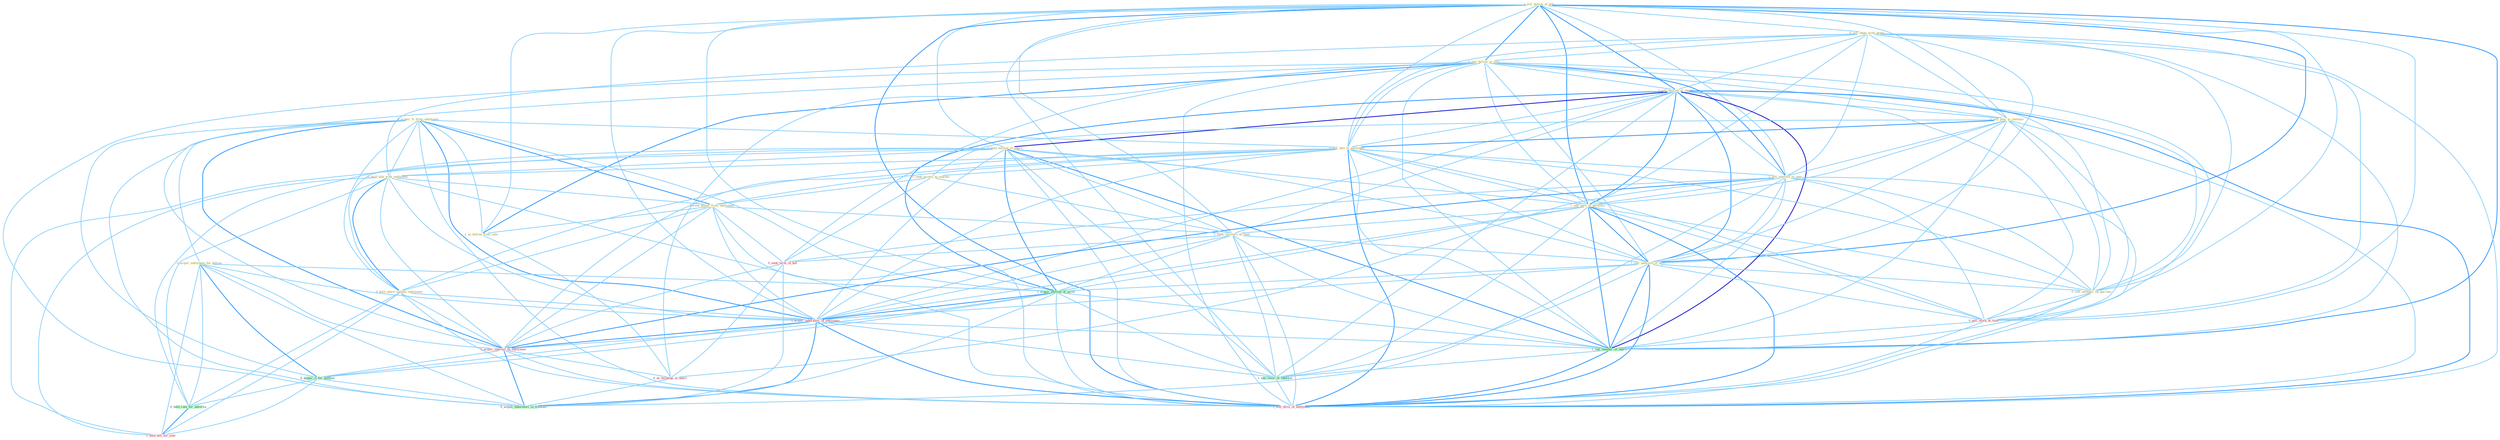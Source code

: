 Graph G{ 
    node
    [shape=polygon,style=filled,width=.5,height=.06,color="#BDFCC9",fixedsize=true,fontsize=4,
    fontcolor="#2f4f4f"];
    {node
    [color="#ffffe0", fontcolor="#8b7d6b"] "1_sell_billion_of_bill " "0_sell_them_with_gener " "0_sell_billion_in_sale " "1_sell_million_of_share " "0_acquir_%_from_entitynam " "0_sell_piec_to_investor " "1_hold_million_of_share " "0_sell_unit_to_entitynam " "0_hold_talk_with_entitynam " "1_sell_interest_in_unit " "1_seek_access_to_market " "1_sell_part_of_portfolio " "0_seek_dollar_from_entitynam " "0_hold_share_against_entitynam " "1_us_billion_from_sale " "0_acquir_entitynam_for_billion " "1_seek_recoveri_of_fund " "1_sell_network_of_offic " "0_sell_member_on_purchas "}
{node [color="#fff0f5", fontcolor="#b22222"] "1_acquir_laboratori_of_entitynam " "0_seek_term_in_bid " "1_acquir_interest_in_entitynam " "0_us_techniqu_in_heart " "0_sell_stock_at_time " "1_hold_bill_for_year " "1_sell_divis_of_entitynam "}
edge [color="#B0E2FF"];

	"1_sell_billion_of_bill " -- "0_sell_them_with_gener " [w="1", color="#87cefa" ];
	"1_sell_billion_of_bill " -- "0_sell_billion_in_sale " [w="2", color="#1e90ff" , len=0.8];
	"1_sell_billion_of_bill " -- "1_sell_million_of_share " [w="2", color="#1e90ff" , len=0.8];
	"1_sell_billion_of_bill " -- "0_sell_piec_to_investor " [w="1", color="#87cefa" ];
	"1_sell_billion_of_bill " -- "1_hold_million_of_share " [w="1", color="#87cefa" ];
	"1_sell_billion_of_bill " -- "0_sell_unit_to_entitynam " [w="1", color="#87cefa" ];
	"1_sell_billion_of_bill " -- "1_sell_interest_in_unit " [w="1", color="#87cefa" ];
	"1_sell_billion_of_bill " -- "1_sell_part_of_portfolio " [w="2", color="#1e90ff" , len=0.8];
	"1_sell_billion_of_bill " -- "1_us_billion_from_sale " [w="1", color="#87cefa" ];
	"1_sell_billion_of_bill " -- "1_seek_recoveri_of_fund " [w="1", color="#87cefa" ];
	"1_sell_billion_of_bill " -- "1_sell_network_of_offic " [w="2", color="#1e90ff" , len=0.8];
	"1_sell_billion_of_bill " -- "0_sell_member_on_purchas " [w="1", color="#87cefa" ];
	"1_sell_billion_of_bill " -- "1_acquir_million_of_asset " [w="1", color="#87cefa" ];
	"1_sell_billion_of_bill " -- "1_acquir_laboratori_of_entitynam " [w="1", color="#87cefa" ];
	"1_sell_billion_of_bill " -- "0_sell_stock_at_time " [w="1", color="#87cefa" ];
	"1_sell_billion_of_bill " -- "1_sell_number_of_share " [w="2", color="#1e90ff" , len=0.8];
	"1_sell_billion_of_bill " -- "1_see_reviv_of_interest " [w="1", color="#87cefa" ];
	"1_sell_billion_of_bill " -- "1_sell_divis_of_entitynam " [w="2", color="#1e90ff" , len=0.8];
	"0_sell_them_with_gener " -- "0_sell_billion_in_sale " [w="1", color="#87cefa" ];
	"0_sell_them_with_gener " -- "1_sell_million_of_share " [w="1", color="#87cefa" ];
	"0_sell_them_with_gener " -- "0_sell_piec_to_investor " [w="1", color="#87cefa" ];
	"0_sell_them_with_gener " -- "0_sell_unit_to_entitynam " [w="1", color="#87cefa" ];
	"0_sell_them_with_gener " -- "0_hold_talk_with_entitynam " [w="1", color="#87cefa" ];
	"0_sell_them_with_gener " -- "1_sell_interest_in_unit " [w="1", color="#87cefa" ];
	"0_sell_them_with_gener " -- "1_sell_part_of_portfolio " [w="1", color="#87cefa" ];
	"0_sell_them_with_gener " -- "1_sell_network_of_offic " [w="1", color="#87cefa" ];
	"0_sell_them_with_gener " -- "0_sell_member_on_purchas " [w="1", color="#87cefa" ];
	"0_sell_them_with_gener " -- "0_sell_stock_at_time " [w="1", color="#87cefa" ];
	"0_sell_them_with_gener " -- "1_sell_number_of_share " [w="1", color="#87cefa" ];
	"0_sell_them_with_gener " -- "1_sell_divis_of_entitynam " [w="1", color="#87cefa" ];
	"0_sell_billion_in_sale " -- "1_sell_million_of_share " [w="1", color="#87cefa" ];
	"0_sell_billion_in_sale " -- "0_sell_piec_to_investor " [w="1", color="#87cefa" ];
	"0_sell_billion_in_sale " -- "0_sell_unit_to_entitynam " [w="1", color="#87cefa" ];
	"0_sell_billion_in_sale " -- "1_sell_interest_in_unit " [w="2", color="#1e90ff" , len=0.8];
	"0_sell_billion_in_sale " -- "1_sell_part_of_portfolio " [w="1", color="#87cefa" ];
	"0_sell_billion_in_sale " -- "1_us_billion_from_sale " [w="2", color="#1e90ff" , len=0.8];
	"0_sell_billion_in_sale " -- "1_sell_network_of_offic " [w="1", color="#87cefa" ];
	"0_sell_billion_in_sale " -- "0_sell_member_on_purchas " [w="1", color="#87cefa" ];
	"0_sell_billion_in_sale " -- "0_seek_term_in_bid " [w="1", color="#87cefa" ];
	"0_sell_billion_in_sale " -- "1_acquir_interest_in_entitynam " [w="1", color="#87cefa" ];
	"0_sell_billion_in_sale " -- "0_us_techniqu_in_heart " [w="1", color="#87cefa" ];
	"0_sell_billion_in_sale " -- "0_acquir_laboratori_in_transact " [w="1", color="#87cefa" ];
	"0_sell_billion_in_sale " -- "0_sell_stock_at_time " [w="1", color="#87cefa" ];
	"0_sell_billion_in_sale " -- "1_sell_number_of_share " [w="1", color="#87cefa" ];
	"0_sell_billion_in_sale " -- "1_sell_divis_of_entitynam " [w="1", color="#87cefa" ];
	"1_sell_million_of_share " -- "0_sell_piec_to_investor " [w="1", color="#87cefa" ];
	"1_sell_million_of_share " -- "1_hold_million_of_share " [w="3", color="#0000cd" , len=0.6];
	"1_sell_million_of_share " -- "0_sell_unit_to_entitynam " [w="1", color="#87cefa" ];
	"1_sell_million_of_share " -- "1_sell_interest_in_unit " [w="1", color="#87cefa" ];
	"1_sell_million_of_share " -- "1_sell_part_of_portfolio " [w="2", color="#1e90ff" , len=0.8];
	"1_sell_million_of_share " -- "1_seek_recoveri_of_fund " [w="1", color="#87cefa" ];
	"1_sell_million_of_share " -- "1_sell_network_of_offic " [w="2", color="#1e90ff" , len=0.8];
	"1_sell_million_of_share " -- "0_sell_member_on_purchas " [w="1", color="#87cefa" ];
	"1_sell_million_of_share " -- "1_acquir_million_of_asset " [w="2", color="#1e90ff" , len=0.8];
	"1_sell_million_of_share " -- "1_acquir_laboratori_of_entitynam " [w="1", color="#87cefa" ];
	"1_sell_million_of_share " -- "0_sell_stock_at_time " [w="1", color="#87cefa" ];
	"1_sell_million_of_share " -- "1_sell_number_of_share " [w="3", color="#0000cd" , len=0.6];
	"1_sell_million_of_share " -- "1_see_reviv_of_interest " [w="1", color="#87cefa" ];
	"1_sell_million_of_share " -- "1_sell_divis_of_entitynam " [w="2", color="#1e90ff" , len=0.8];
	"0_acquir_%_from_entitynam " -- "0_sell_unit_to_entitynam " [w="1", color="#87cefa" ];
	"0_acquir_%_from_entitynam " -- "0_hold_talk_with_entitynam " [w="1", color="#87cefa" ];
	"0_acquir_%_from_entitynam " -- "0_seek_dollar_from_entitynam " [w="2", color="#1e90ff" , len=0.8];
	"0_acquir_%_from_entitynam " -- "0_hold_share_against_entitynam " [w="1", color="#87cefa" ];
	"0_acquir_%_from_entitynam " -- "1_us_billion_from_sale " [w="1", color="#87cefa" ];
	"0_acquir_%_from_entitynam " -- "0_acquir_entitynam_for_billion " [w="1", color="#87cefa" ];
	"0_acquir_%_from_entitynam " -- "1_acquir_million_of_asset " [w="1", color="#87cefa" ];
	"0_acquir_%_from_entitynam " -- "1_acquir_laboratori_of_entitynam " [w="2", color="#1e90ff" , len=0.8];
	"0_acquir_%_from_entitynam " -- "1_acquir_interest_in_entitynam " [w="2", color="#1e90ff" , len=0.8];
	"0_acquir_%_from_entitynam " -- "0_acquir_it_for_million " [w="1", color="#87cefa" ];
	"0_acquir_%_from_entitynam " -- "0_acquir_laboratori_in_transact " [w="1", color="#87cefa" ];
	"0_acquir_%_from_entitynam " -- "1_sell_divis_of_entitynam " [w="1", color="#87cefa" ];
	"0_sell_piec_to_investor " -- "0_sell_unit_to_entitynam " [w="2", color="#1e90ff" , len=0.8];
	"0_sell_piec_to_investor " -- "1_sell_interest_in_unit " [w="1", color="#87cefa" ];
	"0_sell_piec_to_investor " -- "1_seek_access_to_market " [w="1", color="#87cefa" ];
	"0_sell_piec_to_investor " -- "1_sell_part_of_portfolio " [w="1", color="#87cefa" ];
	"0_sell_piec_to_investor " -- "1_sell_network_of_offic " [w="1", color="#87cefa" ];
	"0_sell_piec_to_investor " -- "0_sell_member_on_purchas " [w="1", color="#87cefa" ];
	"0_sell_piec_to_investor " -- "0_sell_stock_at_time " [w="1", color="#87cefa" ];
	"0_sell_piec_to_investor " -- "1_sell_number_of_share " [w="1", color="#87cefa" ];
	"0_sell_piec_to_investor " -- "1_sell_divis_of_entitynam " [w="1", color="#87cefa" ];
	"1_hold_million_of_share " -- "0_hold_talk_with_entitynam " [w="1", color="#87cefa" ];
	"1_hold_million_of_share " -- "1_sell_part_of_portfolio " [w="1", color="#87cefa" ];
	"1_hold_million_of_share " -- "0_hold_share_against_entitynam " [w="1", color="#87cefa" ];
	"1_hold_million_of_share " -- "1_seek_recoveri_of_fund " [w="1", color="#87cefa" ];
	"1_hold_million_of_share " -- "1_sell_network_of_offic " [w="1", color="#87cefa" ];
	"1_hold_million_of_share " -- "1_acquir_million_of_asset " [w="2", color="#1e90ff" , len=0.8];
	"1_hold_million_of_share " -- "1_acquir_laboratori_of_entitynam " [w="1", color="#87cefa" ];
	"1_hold_million_of_share " -- "0_hold_rate_for_advertis " [w="1", color="#87cefa" ];
	"1_hold_million_of_share " -- "1_sell_number_of_share " [w="2", color="#1e90ff" , len=0.8];
	"1_hold_million_of_share " -- "1_see_reviv_of_interest " [w="1", color="#87cefa" ];
	"1_hold_million_of_share " -- "1_hold_bill_for_year " [w="1", color="#87cefa" ];
	"1_hold_million_of_share " -- "1_sell_divis_of_entitynam " [w="1", color="#87cefa" ];
	"0_sell_unit_to_entitynam " -- "0_hold_talk_with_entitynam " [w="1", color="#87cefa" ];
	"0_sell_unit_to_entitynam " -- "1_sell_interest_in_unit " [w="1", color="#87cefa" ];
	"0_sell_unit_to_entitynam " -- "1_seek_access_to_market " [w="1", color="#87cefa" ];
	"0_sell_unit_to_entitynam " -- "1_sell_part_of_portfolio " [w="1", color="#87cefa" ];
	"0_sell_unit_to_entitynam " -- "0_seek_dollar_from_entitynam " [w="1", color="#87cefa" ];
	"0_sell_unit_to_entitynam " -- "0_hold_share_against_entitynam " [w="1", color="#87cefa" ];
	"0_sell_unit_to_entitynam " -- "1_sell_network_of_offic " [w="1", color="#87cefa" ];
	"0_sell_unit_to_entitynam " -- "0_sell_member_on_purchas " [w="1", color="#87cefa" ];
	"0_sell_unit_to_entitynam " -- "1_acquir_laboratori_of_entitynam " [w="1", color="#87cefa" ];
	"0_sell_unit_to_entitynam " -- "1_acquir_interest_in_entitynam " [w="1", color="#87cefa" ];
	"0_sell_unit_to_entitynam " -- "0_sell_stock_at_time " [w="1", color="#87cefa" ];
	"0_sell_unit_to_entitynam " -- "1_sell_number_of_share " [w="1", color="#87cefa" ];
	"0_sell_unit_to_entitynam " -- "1_sell_divis_of_entitynam " [w="2", color="#1e90ff" , len=0.8];
	"0_hold_talk_with_entitynam " -- "0_seek_dollar_from_entitynam " [w="1", color="#87cefa" ];
	"0_hold_talk_with_entitynam " -- "0_hold_share_against_entitynam " [w="2", color="#1e90ff" , len=0.8];
	"0_hold_talk_with_entitynam " -- "1_acquir_laboratori_of_entitynam " [w="1", color="#87cefa" ];
	"0_hold_talk_with_entitynam " -- "1_acquir_interest_in_entitynam " [w="1", color="#87cefa" ];
	"0_hold_talk_with_entitynam " -- "0_hold_rate_for_advertis " [w="1", color="#87cefa" ];
	"0_hold_talk_with_entitynam " -- "1_hold_bill_for_year " [w="1", color="#87cefa" ];
	"0_hold_talk_with_entitynam " -- "1_sell_divis_of_entitynam " [w="1", color="#87cefa" ];
	"1_sell_interest_in_unit " -- "1_sell_part_of_portfolio " [w="1", color="#87cefa" ];
	"1_sell_interest_in_unit " -- "1_sell_network_of_offic " [w="1", color="#87cefa" ];
	"1_sell_interest_in_unit " -- "0_sell_member_on_purchas " [w="1", color="#87cefa" ];
	"1_sell_interest_in_unit " -- "0_seek_term_in_bid " [w="1", color="#87cefa" ];
	"1_sell_interest_in_unit " -- "1_acquir_interest_in_entitynam " [w="2", color="#1e90ff" , len=0.8];
	"1_sell_interest_in_unit " -- "0_us_techniqu_in_heart " [w="1", color="#87cefa" ];
	"1_sell_interest_in_unit " -- "0_acquir_laboratori_in_transact " [w="1", color="#87cefa" ];
	"1_sell_interest_in_unit " -- "0_sell_stock_at_time " [w="1", color="#87cefa" ];
	"1_sell_interest_in_unit " -- "1_sell_number_of_share " [w="1", color="#87cefa" ];
	"1_sell_interest_in_unit " -- "1_sell_divis_of_entitynam " [w="1", color="#87cefa" ];
	"1_seek_access_to_market " -- "0_seek_dollar_from_entitynam " [w="1", color="#87cefa" ];
	"1_seek_access_to_market " -- "1_seek_recoveri_of_fund " [w="1", color="#87cefa" ];
	"1_seek_access_to_market " -- "0_seek_term_in_bid " [w="1", color="#87cefa" ];
	"1_sell_part_of_portfolio " -- "1_seek_recoveri_of_fund " [w="1", color="#87cefa" ];
	"1_sell_part_of_portfolio " -- "1_sell_network_of_offic " [w="2", color="#1e90ff" , len=0.8];
	"1_sell_part_of_portfolio " -- "0_sell_member_on_purchas " [w="1", color="#87cefa" ];
	"1_sell_part_of_portfolio " -- "1_acquir_million_of_asset " [w="1", color="#87cefa" ];
	"1_sell_part_of_portfolio " -- "1_acquir_laboratori_of_entitynam " [w="1", color="#87cefa" ];
	"1_sell_part_of_portfolio " -- "0_sell_stock_at_time " [w="1", color="#87cefa" ];
	"1_sell_part_of_portfolio " -- "1_sell_number_of_share " [w="2", color="#1e90ff" , len=0.8];
	"1_sell_part_of_portfolio " -- "1_see_reviv_of_interest " [w="1", color="#87cefa" ];
	"1_sell_part_of_portfolio " -- "1_sell_divis_of_entitynam " [w="2", color="#1e90ff" , len=0.8];
	"0_seek_dollar_from_entitynam " -- "0_hold_share_against_entitynam " [w="1", color="#87cefa" ];
	"0_seek_dollar_from_entitynam " -- "1_us_billion_from_sale " [w="1", color="#87cefa" ];
	"0_seek_dollar_from_entitynam " -- "1_seek_recoveri_of_fund " [w="1", color="#87cefa" ];
	"0_seek_dollar_from_entitynam " -- "1_acquir_laboratori_of_entitynam " [w="1", color="#87cefa" ];
	"0_seek_dollar_from_entitynam " -- "0_seek_term_in_bid " [w="1", color="#87cefa" ];
	"0_seek_dollar_from_entitynam " -- "1_acquir_interest_in_entitynam " [w="1", color="#87cefa" ];
	"0_seek_dollar_from_entitynam " -- "1_sell_divis_of_entitynam " [w="1", color="#87cefa" ];
	"0_hold_share_against_entitynam " -- "1_acquir_laboratori_of_entitynam " [w="1", color="#87cefa" ];
	"0_hold_share_against_entitynam " -- "1_acquir_interest_in_entitynam " [w="1", color="#87cefa" ];
	"0_hold_share_against_entitynam " -- "0_hold_rate_for_advertis " [w="1", color="#87cefa" ];
	"0_hold_share_against_entitynam " -- "1_hold_bill_for_year " [w="1", color="#87cefa" ];
	"0_hold_share_against_entitynam " -- "1_sell_divis_of_entitynam " [w="1", color="#87cefa" ];
	"1_us_billion_from_sale " -- "0_us_techniqu_in_heart " [w="1", color="#87cefa" ];
	"0_acquir_entitynam_for_billion " -- "1_acquir_million_of_asset " [w="1", color="#87cefa" ];
	"0_acquir_entitynam_for_billion " -- "1_acquir_laboratori_of_entitynam " [w="1", color="#87cefa" ];
	"0_acquir_entitynam_for_billion " -- "1_acquir_interest_in_entitynam " [w="1", color="#87cefa" ];
	"0_acquir_entitynam_for_billion " -- "0_acquir_it_for_million " [w="2", color="#1e90ff" , len=0.8];
	"0_acquir_entitynam_for_billion " -- "0_hold_rate_for_advertis " [w="1", color="#87cefa" ];
	"0_acquir_entitynam_for_billion " -- "0_acquir_laboratori_in_transact " [w="1", color="#87cefa" ];
	"0_acquir_entitynam_for_billion " -- "1_hold_bill_for_year " [w="1", color="#87cefa" ];
	"1_seek_recoveri_of_fund " -- "1_sell_network_of_offic " [w="1", color="#87cefa" ];
	"1_seek_recoveri_of_fund " -- "1_acquir_million_of_asset " [w="1", color="#87cefa" ];
	"1_seek_recoveri_of_fund " -- "1_acquir_laboratori_of_entitynam " [w="1", color="#87cefa" ];
	"1_seek_recoveri_of_fund " -- "0_seek_term_in_bid " [w="1", color="#87cefa" ];
	"1_seek_recoveri_of_fund " -- "1_sell_number_of_share " [w="1", color="#87cefa" ];
	"1_seek_recoveri_of_fund " -- "1_see_reviv_of_interest " [w="1", color="#87cefa" ];
	"1_seek_recoveri_of_fund " -- "1_sell_divis_of_entitynam " [w="1", color="#87cefa" ];
	"1_sell_network_of_offic " -- "0_sell_member_on_purchas " [w="1", color="#87cefa" ];
	"1_sell_network_of_offic " -- "1_acquir_million_of_asset " [w="1", color="#87cefa" ];
	"1_sell_network_of_offic " -- "1_acquir_laboratori_of_entitynam " [w="1", color="#87cefa" ];
	"1_sell_network_of_offic " -- "0_sell_stock_at_time " [w="1", color="#87cefa" ];
	"1_sell_network_of_offic " -- "1_sell_number_of_share " [w="2", color="#1e90ff" , len=0.8];
	"1_sell_network_of_offic " -- "1_see_reviv_of_interest " [w="1", color="#87cefa" ];
	"1_sell_network_of_offic " -- "1_sell_divis_of_entitynam " [w="2", color="#1e90ff" , len=0.8];
	"0_sell_member_on_purchas " -- "0_sell_stock_at_time " [w="1", color="#87cefa" ];
	"0_sell_member_on_purchas " -- "1_sell_number_of_share " [w="1", color="#87cefa" ];
	"0_sell_member_on_purchas " -- "1_sell_divis_of_entitynam " [w="1", color="#87cefa" ];
	"1_acquir_million_of_asset " -- "1_acquir_laboratori_of_entitynam " [w="2", color="#1e90ff" , len=0.8];
	"1_acquir_million_of_asset " -- "1_acquir_interest_in_entitynam " [w="1", color="#87cefa" ];
	"1_acquir_million_of_asset " -- "0_acquir_it_for_million " [w="1", color="#87cefa" ];
	"1_acquir_million_of_asset " -- "0_acquir_laboratori_in_transact " [w="1", color="#87cefa" ];
	"1_acquir_million_of_asset " -- "1_sell_number_of_share " [w="1", color="#87cefa" ];
	"1_acquir_million_of_asset " -- "1_see_reviv_of_interest " [w="1", color="#87cefa" ];
	"1_acquir_million_of_asset " -- "1_sell_divis_of_entitynam " [w="1", color="#87cefa" ];
	"1_acquir_laboratori_of_entitynam " -- "1_acquir_interest_in_entitynam " [w="2", color="#1e90ff" , len=0.8];
	"1_acquir_laboratori_of_entitynam " -- "0_acquir_it_for_million " [w="1", color="#87cefa" ];
	"1_acquir_laboratori_of_entitynam " -- "0_acquir_laboratori_in_transact " [w="2", color="#1e90ff" , len=0.8];
	"1_acquir_laboratori_of_entitynam " -- "1_sell_number_of_share " [w="1", color="#87cefa" ];
	"1_acquir_laboratori_of_entitynam " -- "1_see_reviv_of_interest " [w="1", color="#87cefa" ];
	"1_acquir_laboratori_of_entitynam " -- "1_sell_divis_of_entitynam " [w="2", color="#1e90ff" , len=0.8];
	"0_seek_term_in_bid " -- "1_acquir_interest_in_entitynam " [w="1", color="#87cefa" ];
	"0_seek_term_in_bid " -- "0_us_techniqu_in_heart " [w="1", color="#87cefa" ];
	"0_seek_term_in_bid " -- "0_acquir_laboratori_in_transact " [w="1", color="#87cefa" ];
	"1_acquir_interest_in_entitynam " -- "0_us_techniqu_in_heart " [w="1", color="#87cefa" ];
	"1_acquir_interest_in_entitynam " -- "0_acquir_it_for_million " [w="1", color="#87cefa" ];
	"1_acquir_interest_in_entitynam " -- "0_acquir_laboratori_in_transact " [w="2", color="#1e90ff" , len=0.8];
	"1_acquir_interest_in_entitynam " -- "1_sell_divis_of_entitynam " [w="1", color="#87cefa" ];
	"0_us_techniqu_in_heart " -- "0_acquir_laboratori_in_transact " [w="1", color="#87cefa" ];
	"0_acquir_it_for_million " -- "0_hold_rate_for_advertis " [w="1", color="#87cefa" ];
	"0_acquir_it_for_million " -- "0_acquir_laboratori_in_transact " [w="1", color="#87cefa" ];
	"0_acquir_it_for_million " -- "1_hold_bill_for_year " [w="1", color="#87cefa" ];
	"0_hold_rate_for_advertis " -- "1_hold_bill_for_year " [w="2", color="#1e90ff" , len=0.8];
	"0_sell_stock_at_time " -- "1_sell_number_of_share " [w="1", color="#87cefa" ];
	"0_sell_stock_at_time " -- "1_sell_divis_of_entitynam " [w="1", color="#87cefa" ];
	"1_sell_number_of_share " -- "1_see_reviv_of_interest " [w="1", color="#87cefa" ];
	"1_sell_number_of_share " -- "1_sell_divis_of_entitynam " [w="2", color="#1e90ff" , len=0.8];
	"1_see_reviv_of_interest " -- "1_sell_divis_of_entitynam " [w="1", color="#87cefa" ];
}